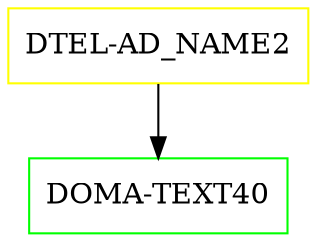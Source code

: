 digraph G {
  "DTEL-AD_NAME2" [shape=box,color=yellow];
  "DOMA-TEXT40" [shape=box,color=green,URL="./DOMA_TEXT40.html"];
  "DTEL-AD_NAME2" -> "DOMA-TEXT40";
}
